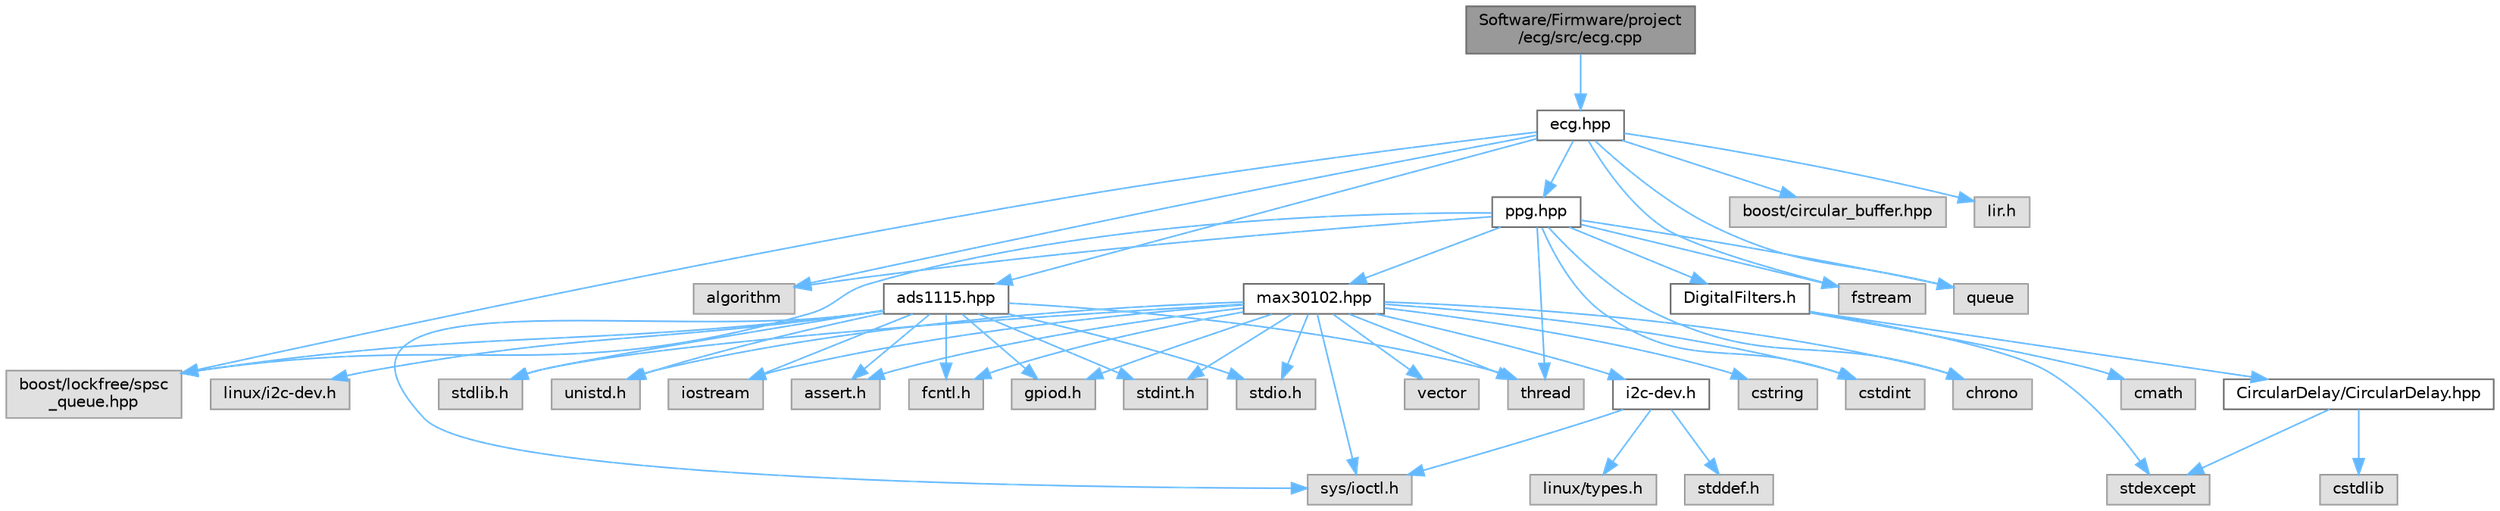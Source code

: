 digraph "Software/Firmware/project/ecg/src/ecg.cpp"
{
 // LATEX_PDF_SIZE
  bgcolor="transparent";
  edge [fontname=Helvetica,fontsize=10,labelfontname=Helvetica,labelfontsize=10];
  node [fontname=Helvetica,fontsize=10,shape=box,height=0.2,width=0.4];
  Node1 [id="Node000001",label="Software/Firmware/project\l/ecg/src/ecg.cpp",height=0.2,width=0.4,color="gray40", fillcolor="grey60", style="filled", fontcolor="black",tooltip=" "];
  Node1 -> Node2 [id="edge54_Node000001_Node000002",color="steelblue1",style="solid",tooltip=" "];
  Node2 [id="Node000002",label="ecg.hpp",height=0.2,width=0.4,color="grey40", fillcolor="white", style="filled",URL="$ecg_8hpp.html",tooltip=" "];
  Node2 -> Node3 [id="edge55_Node000002_Node000003",color="steelblue1",style="solid",tooltip=" "];
  Node3 [id="Node000003",label="algorithm",height=0.2,width=0.4,color="grey60", fillcolor="#E0E0E0", style="filled",tooltip=" "];
  Node2 -> Node4 [id="edge56_Node000002_Node000004",color="steelblue1",style="solid",tooltip=" "];
  Node4 [id="Node000004",label="boost/circular_buffer.hpp",height=0.2,width=0.4,color="grey60", fillcolor="#E0E0E0", style="filled",tooltip=" "];
  Node2 -> Node5 [id="edge57_Node000002_Node000005",color="steelblue1",style="solid",tooltip=" "];
  Node5 [id="Node000005",label="boost/lockfree/spsc\l_queue.hpp",height=0.2,width=0.4,color="grey60", fillcolor="#E0E0E0", style="filled",tooltip=" "];
  Node2 -> Node6 [id="edge58_Node000002_Node000006",color="steelblue1",style="solid",tooltip=" "];
  Node6 [id="Node000006",label="fstream",height=0.2,width=0.4,color="grey60", fillcolor="#E0E0E0", style="filled",tooltip=" "];
  Node2 -> Node7 [id="edge59_Node000002_Node000007",color="steelblue1",style="solid",tooltip=" "];
  Node7 [id="Node000007",label="queue",height=0.2,width=0.4,color="grey60", fillcolor="#E0E0E0", style="filled",tooltip=" "];
  Node2 -> Node8 [id="edge60_Node000002_Node000008",color="steelblue1",style="solid",tooltip=" "];
  Node8 [id="Node000008",label="Iir.h",height=0.2,width=0.4,color="grey60", fillcolor="#E0E0E0", style="filled",tooltip=" "];
  Node2 -> Node9 [id="edge61_Node000002_Node000009",color="steelblue1",style="solid",tooltip=" "];
  Node9 [id="Node000009",label="ads1115.hpp",height=0.2,width=0.4,color="grey40", fillcolor="white", style="filled",URL="$ads1115_8hpp.html",tooltip=" "];
  Node9 -> Node10 [id="edge62_Node000009_Node000010",color="steelblue1",style="solid",tooltip=" "];
  Node10 [id="Node000010",label="assert.h",height=0.2,width=0.4,color="grey60", fillcolor="#E0E0E0", style="filled",tooltip=" "];
  Node9 -> Node11 [id="edge63_Node000009_Node000011",color="steelblue1",style="solid",tooltip=" "];
  Node11 [id="Node000011",label="fcntl.h",height=0.2,width=0.4,color="grey60", fillcolor="#E0E0E0", style="filled",tooltip=" "];
  Node9 -> Node12 [id="edge64_Node000009_Node000012",color="steelblue1",style="solid",tooltip=" "];
  Node12 [id="Node000012",label="gpiod.h",height=0.2,width=0.4,color="grey60", fillcolor="#E0E0E0", style="filled",tooltip=" "];
  Node9 -> Node13 [id="edge65_Node000009_Node000013",color="steelblue1",style="solid",tooltip=" "];
  Node13 [id="Node000013",label="linux/i2c-dev.h",height=0.2,width=0.4,color="grey60", fillcolor="#E0E0E0", style="filled",tooltip=" "];
  Node9 -> Node14 [id="edge66_Node000009_Node000014",color="steelblue1",style="solid",tooltip=" "];
  Node14 [id="Node000014",label="stdint.h",height=0.2,width=0.4,color="grey60", fillcolor="#E0E0E0", style="filled",tooltip=" "];
  Node9 -> Node15 [id="edge67_Node000009_Node000015",color="steelblue1",style="solid",tooltip=" "];
  Node15 [id="Node000015",label="stdio.h",height=0.2,width=0.4,color="grey60", fillcolor="#E0E0E0", style="filled",tooltip=" "];
  Node9 -> Node16 [id="edge68_Node000009_Node000016",color="steelblue1",style="solid",tooltip=" "];
  Node16 [id="Node000016",label="stdlib.h",height=0.2,width=0.4,color="grey60", fillcolor="#E0E0E0", style="filled",tooltip=" "];
  Node9 -> Node17 [id="edge69_Node000009_Node000017",color="steelblue1",style="solid",tooltip=" "];
  Node17 [id="Node000017",label="sys/ioctl.h",height=0.2,width=0.4,color="grey60", fillcolor="#E0E0E0", style="filled",tooltip=" "];
  Node9 -> Node18 [id="edge70_Node000009_Node000018",color="steelblue1",style="solid",tooltip=" "];
  Node18 [id="Node000018",label="unistd.h",height=0.2,width=0.4,color="grey60", fillcolor="#E0E0E0", style="filled",tooltip=" "];
  Node9 -> Node5 [id="edge71_Node000009_Node000005",color="steelblue1",style="solid",tooltip=" "];
  Node9 -> Node19 [id="edge72_Node000009_Node000019",color="steelblue1",style="solid",tooltip=" "];
  Node19 [id="Node000019",label="iostream",height=0.2,width=0.4,color="grey60", fillcolor="#E0E0E0", style="filled",tooltip=" "];
  Node9 -> Node20 [id="edge73_Node000009_Node000020",color="steelblue1",style="solid",tooltip=" "];
  Node20 [id="Node000020",label="thread",height=0.2,width=0.4,color="grey60", fillcolor="#E0E0E0", style="filled",tooltip=" "];
  Node2 -> Node21 [id="edge74_Node000002_Node000021",color="steelblue1",style="solid",tooltip=" "];
  Node21 [id="Node000021",label="ppg.hpp",height=0.2,width=0.4,color="grey40", fillcolor="white", style="filled",URL="$ppg_8hpp.html",tooltip=" "];
  Node21 -> Node3 [id="edge75_Node000021_Node000003",color="steelblue1",style="solid",tooltip=" "];
  Node21 -> Node5 [id="edge76_Node000021_Node000005",color="steelblue1",style="solid",tooltip=" "];
  Node21 -> Node22 [id="edge77_Node000021_Node000022",color="steelblue1",style="solid",tooltip=" "];
  Node22 [id="Node000022",label="chrono",height=0.2,width=0.4,color="grey60", fillcolor="#E0E0E0", style="filled",tooltip=" "];
  Node21 -> Node23 [id="edge78_Node000021_Node000023",color="steelblue1",style="solid",tooltip=" "];
  Node23 [id="Node000023",label="cstdint",height=0.2,width=0.4,color="grey60", fillcolor="#E0E0E0", style="filled",tooltip=" "];
  Node21 -> Node6 [id="edge79_Node000021_Node000006",color="steelblue1",style="solid",tooltip=" "];
  Node21 -> Node7 [id="edge80_Node000021_Node000007",color="steelblue1",style="solid",tooltip=" "];
  Node21 -> Node20 [id="edge81_Node000021_Node000020",color="steelblue1",style="solid",tooltip=" "];
  Node21 -> Node24 [id="edge82_Node000021_Node000024",color="steelblue1",style="solid",tooltip=" "];
  Node24 [id="Node000024",label="DigitalFilters.h",height=0.2,width=0.4,color="grey40", fillcolor="white", style="filled",URL="$DigitalFilters_8h.html",tooltip=" "];
  Node24 -> Node25 [id="edge83_Node000024_Node000025",color="steelblue1",style="solid",tooltip=" "];
  Node25 [id="Node000025",label="cmath",height=0.2,width=0.4,color="grey60", fillcolor="#E0E0E0", style="filled",tooltip=" "];
  Node24 -> Node26 [id="edge84_Node000024_Node000026",color="steelblue1",style="solid",tooltip=" "];
  Node26 [id="Node000026",label="stdexcept",height=0.2,width=0.4,color="grey60", fillcolor="#E0E0E0", style="filled",tooltip=" "];
  Node24 -> Node27 [id="edge85_Node000024_Node000027",color="steelblue1",style="solid",tooltip=" "];
  Node27 [id="Node000027",label="CircularDelay/CircularDelay.hpp",height=0.2,width=0.4,color="grey40", fillcolor="white", style="filled",URL="$CircularDelay_8hpp.html",tooltip=" "];
  Node27 -> Node28 [id="edge86_Node000027_Node000028",color="steelblue1",style="solid",tooltip=" "];
  Node28 [id="Node000028",label="cstdlib",height=0.2,width=0.4,color="grey60", fillcolor="#E0E0E0", style="filled",tooltip=" "];
  Node27 -> Node26 [id="edge87_Node000027_Node000026",color="steelblue1",style="solid",tooltip=" "];
  Node21 -> Node29 [id="edge88_Node000021_Node000029",color="steelblue1",style="solid",tooltip=" "];
  Node29 [id="Node000029",label="max30102.hpp",height=0.2,width=0.4,color="grey40", fillcolor="white", style="filled",URL="$max30102_8hpp.html",tooltip=" "];
  Node29 -> Node10 [id="edge89_Node000029_Node000010",color="steelblue1",style="solid",tooltip=" "];
  Node29 -> Node11 [id="edge90_Node000029_Node000011",color="steelblue1",style="solid",tooltip=" "];
  Node29 -> Node12 [id="edge91_Node000029_Node000012",color="steelblue1",style="solid",tooltip=" "];
  Node29 -> Node14 [id="edge92_Node000029_Node000014",color="steelblue1",style="solid",tooltip=" "];
  Node29 -> Node15 [id="edge93_Node000029_Node000015",color="steelblue1",style="solid",tooltip=" "];
  Node29 -> Node16 [id="edge94_Node000029_Node000016",color="steelblue1",style="solid",tooltip=" "];
  Node29 -> Node17 [id="edge95_Node000029_Node000017",color="steelblue1",style="solid",tooltip=" "];
  Node29 -> Node18 [id="edge96_Node000029_Node000018",color="steelblue1",style="solid",tooltip=" "];
  Node29 -> Node22 [id="edge97_Node000029_Node000022",color="steelblue1",style="solid",tooltip=" "];
  Node29 -> Node23 [id="edge98_Node000029_Node000023",color="steelblue1",style="solid",tooltip=" "];
  Node29 -> Node30 [id="edge99_Node000029_Node000030",color="steelblue1",style="solid",tooltip=" "];
  Node30 [id="Node000030",label="cstring",height=0.2,width=0.4,color="grey60", fillcolor="#E0E0E0", style="filled",tooltip=" "];
  Node29 -> Node19 [id="edge100_Node000029_Node000019",color="steelblue1",style="solid",tooltip=" "];
  Node29 -> Node20 [id="edge101_Node000029_Node000020",color="steelblue1",style="solid",tooltip=" "];
  Node29 -> Node31 [id="edge102_Node000029_Node000031",color="steelblue1",style="solid",tooltip=" "];
  Node31 [id="Node000031",label="vector",height=0.2,width=0.4,color="grey60", fillcolor="#E0E0E0", style="filled",tooltip=" "];
  Node29 -> Node32 [id="edge103_Node000029_Node000032",color="steelblue1",style="solid",tooltip=" "];
  Node32 [id="Node000032",label="i2c-dev.h",height=0.2,width=0.4,color="grey40", fillcolor="white", style="filled",URL="$i2c-dev_8h.html",tooltip=" "];
  Node32 -> Node33 [id="edge104_Node000032_Node000033",color="steelblue1",style="solid",tooltip=" "];
  Node33 [id="Node000033",label="linux/types.h",height=0.2,width=0.4,color="grey60", fillcolor="#E0E0E0", style="filled",tooltip=" "];
  Node32 -> Node34 [id="edge105_Node000032_Node000034",color="steelblue1",style="solid",tooltip=" "];
  Node34 [id="Node000034",label="stddef.h",height=0.2,width=0.4,color="grey60", fillcolor="#E0E0E0", style="filled",tooltip=" "];
  Node32 -> Node17 [id="edge106_Node000032_Node000017",color="steelblue1",style="solid",tooltip=" "];
}
